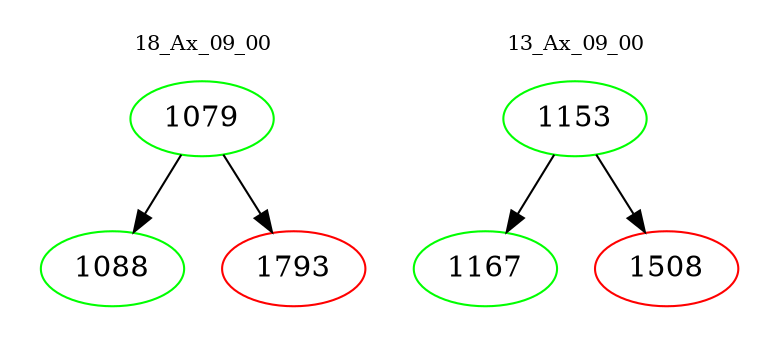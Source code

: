 digraph{
subgraph cluster_0 {
color = white
label = "18_Ax_09_00";
fontsize=10;
T0_1079 [label="1079", color="green"]
T0_1079 -> T0_1088 [color="black"]
T0_1088 [label="1088", color="green"]
T0_1079 -> T0_1793 [color="black"]
T0_1793 [label="1793", color="red"]
}
subgraph cluster_1 {
color = white
label = "13_Ax_09_00";
fontsize=10;
T1_1153 [label="1153", color="green"]
T1_1153 -> T1_1167 [color="black"]
T1_1167 [label="1167", color="green"]
T1_1153 -> T1_1508 [color="black"]
T1_1508 [label="1508", color="red"]
}
}
